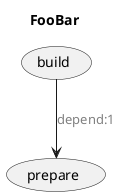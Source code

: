 @startuml
title FooBar
skinparam arrowFontColor Grey
(prepare)
(build)
(build) --> (prepare) : depend:1
@enduml
